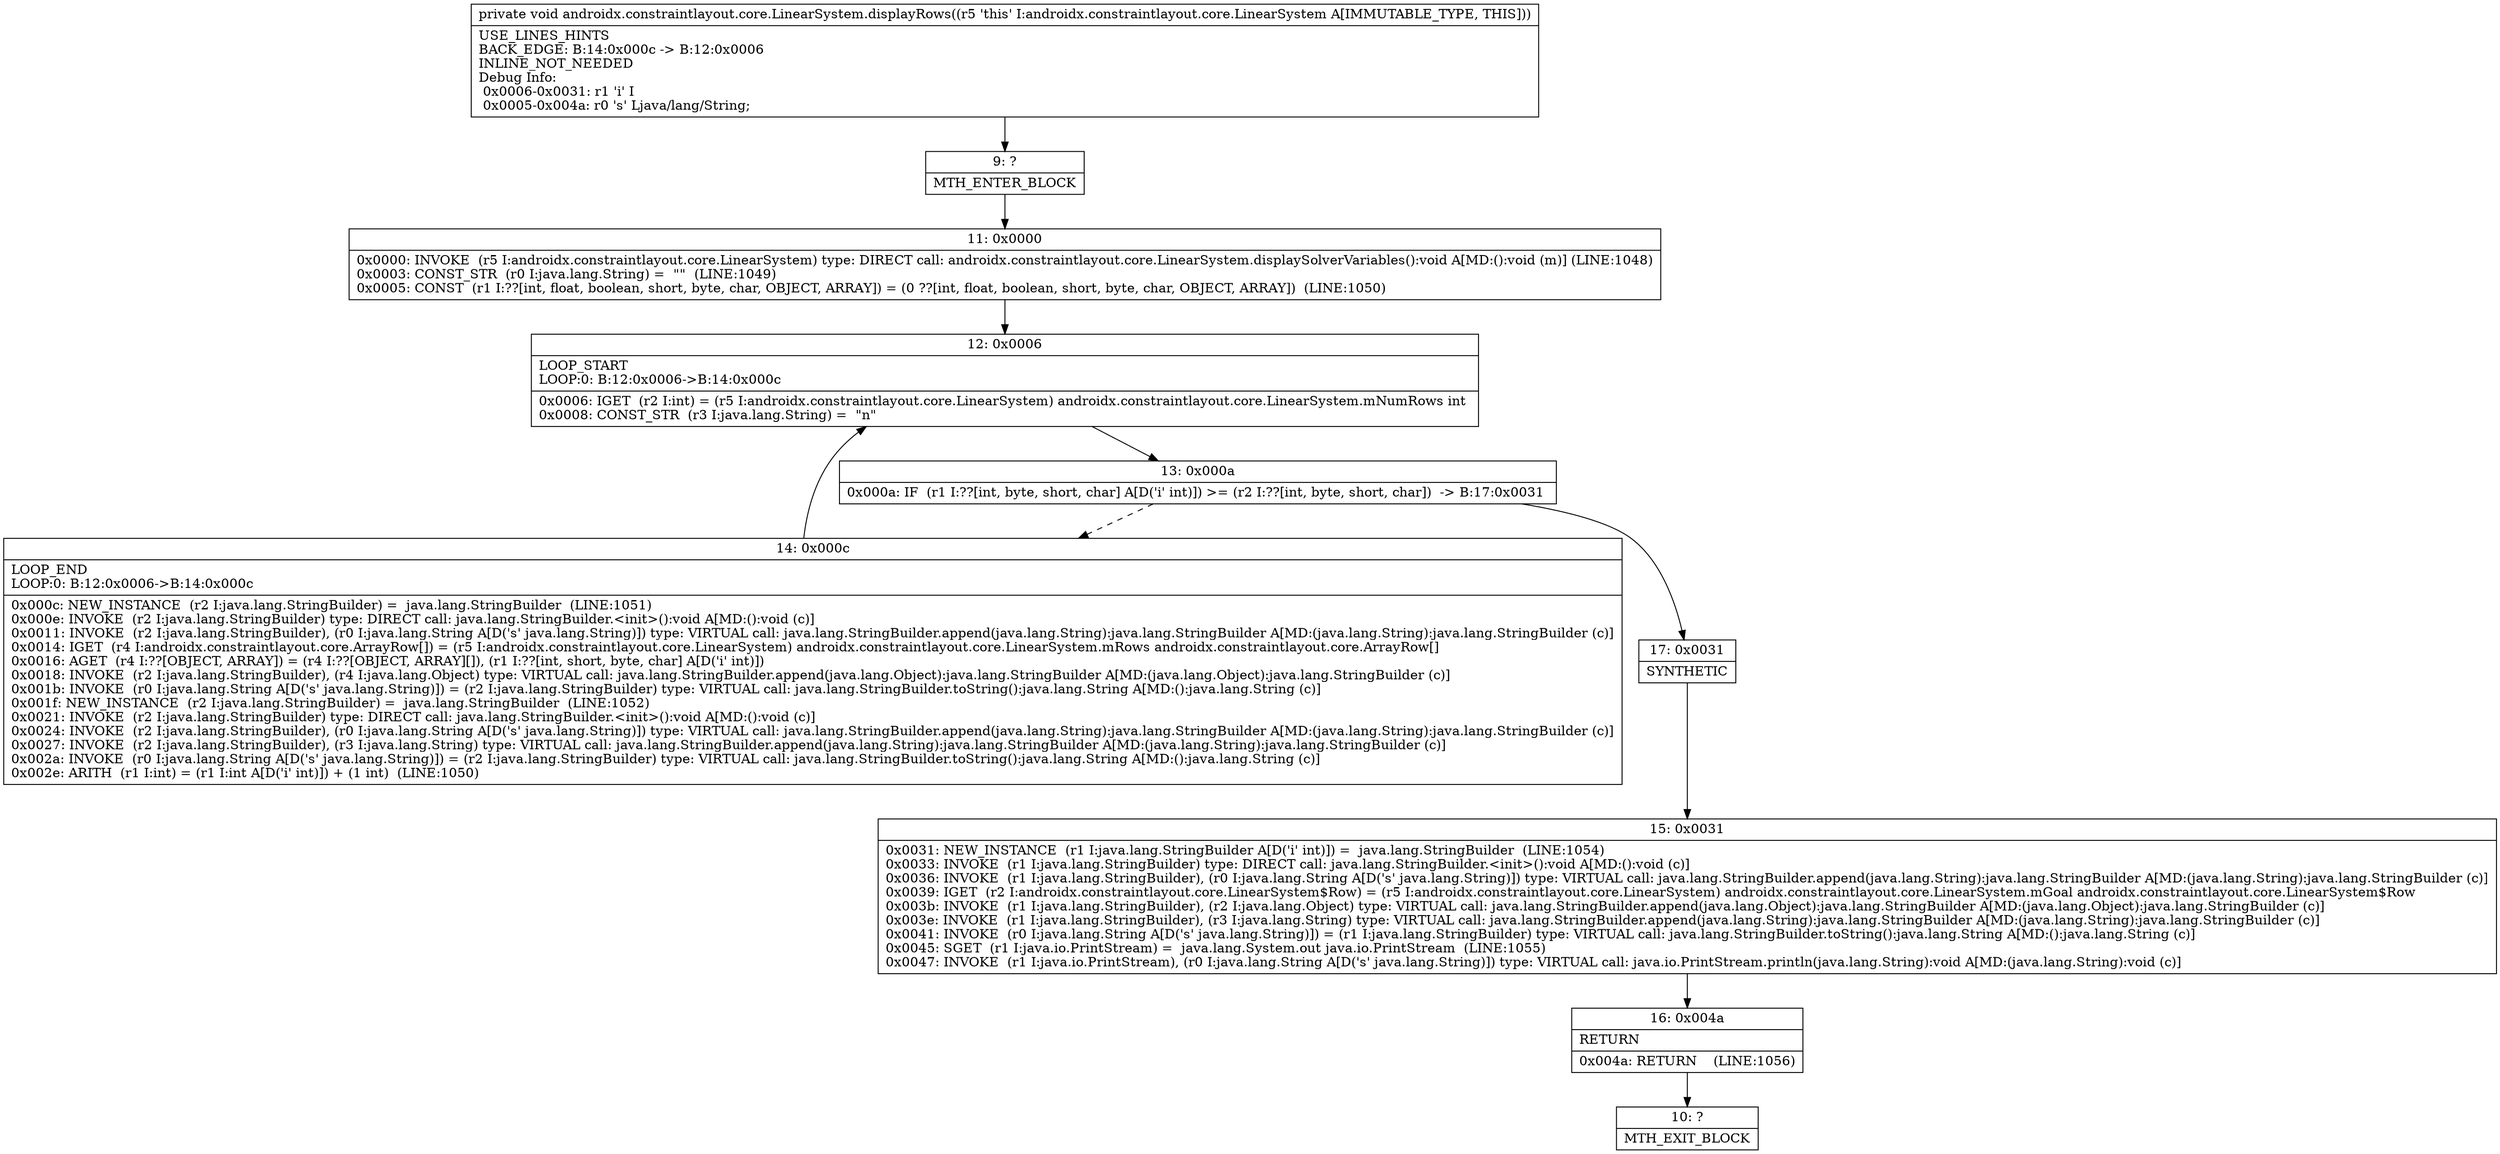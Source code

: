 digraph "CFG forandroidx.constraintlayout.core.LinearSystem.displayRows()V" {
Node_9 [shape=record,label="{9\:\ ?|MTH_ENTER_BLOCK\l}"];
Node_11 [shape=record,label="{11\:\ 0x0000|0x0000: INVOKE  (r5 I:androidx.constraintlayout.core.LinearSystem) type: DIRECT call: androidx.constraintlayout.core.LinearSystem.displaySolverVariables():void A[MD:():void (m)] (LINE:1048)\l0x0003: CONST_STR  (r0 I:java.lang.String) =  \"\"  (LINE:1049)\l0x0005: CONST  (r1 I:??[int, float, boolean, short, byte, char, OBJECT, ARRAY]) = (0 ??[int, float, boolean, short, byte, char, OBJECT, ARRAY])  (LINE:1050)\l}"];
Node_12 [shape=record,label="{12\:\ 0x0006|LOOP_START\lLOOP:0: B:12:0x0006\-\>B:14:0x000c\l|0x0006: IGET  (r2 I:int) = (r5 I:androidx.constraintlayout.core.LinearSystem) androidx.constraintlayout.core.LinearSystem.mNumRows int \l0x0008: CONST_STR  (r3 I:java.lang.String) =  \"n\" \l}"];
Node_13 [shape=record,label="{13\:\ 0x000a|0x000a: IF  (r1 I:??[int, byte, short, char] A[D('i' int)]) \>= (r2 I:??[int, byte, short, char])  \-\> B:17:0x0031 \l}"];
Node_14 [shape=record,label="{14\:\ 0x000c|LOOP_END\lLOOP:0: B:12:0x0006\-\>B:14:0x000c\l|0x000c: NEW_INSTANCE  (r2 I:java.lang.StringBuilder) =  java.lang.StringBuilder  (LINE:1051)\l0x000e: INVOKE  (r2 I:java.lang.StringBuilder) type: DIRECT call: java.lang.StringBuilder.\<init\>():void A[MD:():void (c)]\l0x0011: INVOKE  (r2 I:java.lang.StringBuilder), (r0 I:java.lang.String A[D('s' java.lang.String)]) type: VIRTUAL call: java.lang.StringBuilder.append(java.lang.String):java.lang.StringBuilder A[MD:(java.lang.String):java.lang.StringBuilder (c)]\l0x0014: IGET  (r4 I:androidx.constraintlayout.core.ArrayRow[]) = (r5 I:androidx.constraintlayout.core.LinearSystem) androidx.constraintlayout.core.LinearSystem.mRows androidx.constraintlayout.core.ArrayRow[] \l0x0016: AGET  (r4 I:??[OBJECT, ARRAY]) = (r4 I:??[OBJECT, ARRAY][]), (r1 I:??[int, short, byte, char] A[D('i' int)]) \l0x0018: INVOKE  (r2 I:java.lang.StringBuilder), (r4 I:java.lang.Object) type: VIRTUAL call: java.lang.StringBuilder.append(java.lang.Object):java.lang.StringBuilder A[MD:(java.lang.Object):java.lang.StringBuilder (c)]\l0x001b: INVOKE  (r0 I:java.lang.String A[D('s' java.lang.String)]) = (r2 I:java.lang.StringBuilder) type: VIRTUAL call: java.lang.StringBuilder.toString():java.lang.String A[MD:():java.lang.String (c)]\l0x001f: NEW_INSTANCE  (r2 I:java.lang.StringBuilder) =  java.lang.StringBuilder  (LINE:1052)\l0x0021: INVOKE  (r2 I:java.lang.StringBuilder) type: DIRECT call: java.lang.StringBuilder.\<init\>():void A[MD:():void (c)]\l0x0024: INVOKE  (r2 I:java.lang.StringBuilder), (r0 I:java.lang.String A[D('s' java.lang.String)]) type: VIRTUAL call: java.lang.StringBuilder.append(java.lang.String):java.lang.StringBuilder A[MD:(java.lang.String):java.lang.StringBuilder (c)]\l0x0027: INVOKE  (r2 I:java.lang.StringBuilder), (r3 I:java.lang.String) type: VIRTUAL call: java.lang.StringBuilder.append(java.lang.String):java.lang.StringBuilder A[MD:(java.lang.String):java.lang.StringBuilder (c)]\l0x002a: INVOKE  (r0 I:java.lang.String A[D('s' java.lang.String)]) = (r2 I:java.lang.StringBuilder) type: VIRTUAL call: java.lang.StringBuilder.toString():java.lang.String A[MD:():java.lang.String (c)]\l0x002e: ARITH  (r1 I:int) = (r1 I:int A[D('i' int)]) + (1 int)  (LINE:1050)\l}"];
Node_17 [shape=record,label="{17\:\ 0x0031|SYNTHETIC\l}"];
Node_15 [shape=record,label="{15\:\ 0x0031|0x0031: NEW_INSTANCE  (r1 I:java.lang.StringBuilder A[D('i' int)]) =  java.lang.StringBuilder  (LINE:1054)\l0x0033: INVOKE  (r1 I:java.lang.StringBuilder) type: DIRECT call: java.lang.StringBuilder.\<init\>():void A[MD:():void (c)]\l0x0036: INVOKE  (r1 I:java.lang.StringBuilder), (r0 I:java.lang.String A[D('s' java.lang.String)]) type: VIRTUAL call: java.lang.StringBuilder.append(java.lang.String):java.lang.StringBuilder A[MD:(java.lang.String):java.lang.StringBuilder (c)]\l0x0039: IGET  (r2 I:androidx.constraintlayout.core.LinearSystem$Row) = (r5 I:androidx.constraintlayout.core.LinearSystem) androidx.constraintlayout.core.LinearSystem.mGoal androidx.constraintlayout.core.LinearSystem$Row \l0x003b: INVOKE  (r1 I:java.lang.StringBuilder), (r2 I:java.lang.Object) type: VIRTUAL call: java.lang.StringBuilder.append(java.lang.Object):java.lang.StringBuilder A[MD:(java.lang.Object):java.lang.StringBuilder (c)]\l0x003e: INVOKE  (r1 I:java.lang.StringBuilder), (r3 I:java.lang.String) type: VIRTUAL call: java.lang.StringBuilder.append(java.lang.String):java.lang.StringBuilder A[MD:(java.lang.String):java.lang.StringBuilder (c)]\l0x0041: INVOKE  (r0 I:java.lang.String A[D('s' java.lang.String)]) = (r1 I:java.lang.StringBuilder) type: VIRTUAL call: java.lang.StringBuilder.toString():java.lang.String A[MD:():java.lang.String (c)]\l0x0045: SGET  (r1 I:java.io.PrintStream) =  java.lang.System.out java.io.PrintStream  (LINE:1055)\l0x0047: INVOKE  (r1 I:java.io.PrintStream), (r0 I:java.lang.String A[D('s' java.lang.String)]) type: VIRTUAL call: java.io.PrintStream.println(java.lang.String):void A[MD:(java.lang.String):void (c)]\l}"];
Node_16 [shape=record,label="{16\:\ 0x004a|RETURN\l|0x004a: RETURN    (LINE:1056)\l}"];
Node_10 [shape=record,label="{10\:\ ?|MTH_EXIT_BLOCK\l}"];
MethodNode[shape=record,label="{private void androidx.constraintlayout.core.LinearSystem.displayRows((r5 'this' I:androidx.constraintlayout.core.LinearSystem A[IMMUTABLE_TYPE, THIS]))  | USE_LINES_HINTS\lBACK_EDGE: B:14:0x000c \-\> B:12:0x0006\lINLINE_NOT_NEEDED\lDebug Info:\l  0x0006\-0x0031: r1 'i' I\l  0x0005\-0x004a: r0 's' Ljava\/lang\/String;\l}"];
MethodNode -> Node_9;Node_9 -> Node_11;
Node_11 -> Node_12;
Node_12 -> Node_13;
Node_13 -> Node_14[style=dashed];
Node_13 -> Node_17;
Node_14 -> Node_12;
Node_17 -> Node_15;
Node_15 -> Node_16;
Node_16 -> Node_10;
}

